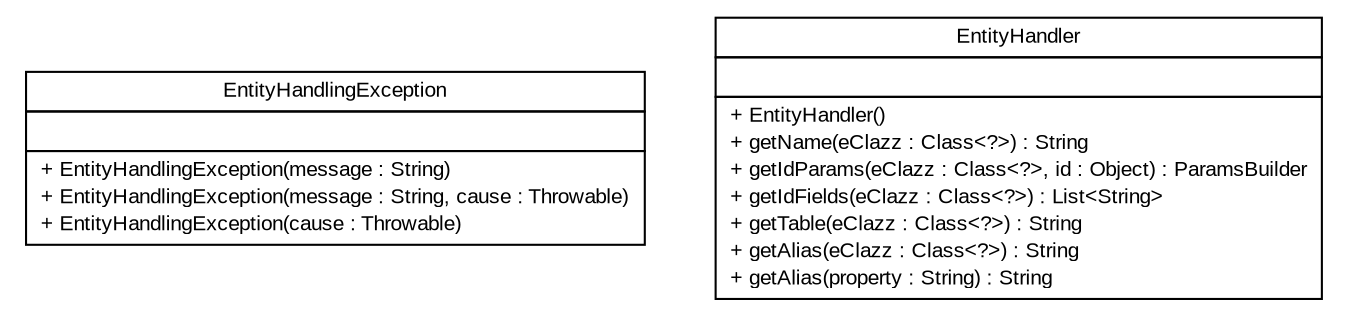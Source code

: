 #!/usr/local/bin/dot
#
# Class diagram 
# Generated by UMLGraph version R5_6 (http://www.umlgraph.org/)
#

digraph G {
	edge [fontname="arial",fontsize=10,labelfontname="arial",labelfontsize=10];
	node [fontname="arial",fontsize=10,shape=plaintext];
	nodesep=0.25;
	ranksep=0.5;
	// br.gov.to.sefaz.persistence.query.builder.hql.handler.EntityHandlingException
	c18681 [label=<<table title="br.gov.to.sefaz.persistence.query.builder.hql.handler.EntityHandlingException" border="0" cellborder="1" cellspacing="0" cellpadding="2" port="p" href="./EntityHandlingException.html">
		<tr><td><table border="0" cellspacing="0" cellpadding="1">
<tr><td align="center" balign="center"> EntityHandlingException </td></tr>
		</table></td></tr>
		<tr><td><table border="0" cellspacing="0" cellpadding="1">
<tr><td align="left" balign="left">  </td></tr>
		</table></td></tr>
		<tr><td><table border="0" cellspacing="0" cellpadding="1">
<tr><td align="left" balign="left"> + EntityHandlingException(message : String) </td></tr>
<tr><td align="left" balign="left"> + EntityHandlingException(message : String, cause : Throwable) </td></tr>
<tr><td align="left" balign="left"> + EntityHandlingException(cause : Throwable) </td></tr>
		</table></td></tr>
		</table>>, URL="./EntityHandlingException.html", fontname="arial", fontcolor="black", fontsize=10.0];
	// br.gov.to.sefaz.persistence.query.builder.hql.handler.EntityHandler
	c18682 [label=<<table title="br.gov.to.sefaz.persistence.query.builder.hql.handler.EntityHandler" border="0" cellborder="1" cellspacing="0" cellpadding="2" port="p" href="./EntityHandler.html">
		<tr><td><table border="0" cellspacing="0" cellpadding="1">
<tr><td align="center" balign="center"> EntityHandler </td></tr>
		</table></td></tr>
		<tr><td><table border="0" cellspacing="0" cellpadding="1">
<tr><td align="left" balign="left">  </td></tr>
		</table></td></tr>
		<tr><td><table border="0" cellspacing="0" cellpadding="1">
<tr><td align="left" balign="left"> + EntityHandler() </td></tr>
<tr><td align="left" balign="left"> + getName(eClazz : Class&lt;?&gt;) : String </td></tr>
<tr><td align="left" balign="left"> + getIdParams(eClazz : Class&lt;?&gt;, id : Object) : ParamsBuilder </td></tr>
<tr><td align="left" balign="left"> + getIdFields(eClazz : Class&lt;?&gt;) : List&lt;String&gt; </td></tr>
<tr><td align="left" balign="left"> + getTable(eClazz : Class&lt;?&gt;) : String </td></tr>
<tr><td align="left" balign="left"> + getAlias(eClazz : Class&lt;?&gt;) : String </td></tr>
<tr><td align="left" balign="left"> + getAlias(property : String) : String </td></tr>
		</table></td></tr>
		</table>>, URL="./EntityHandler.html", fontname="arial", fontcolor="black", fontsize=10.0];
}

